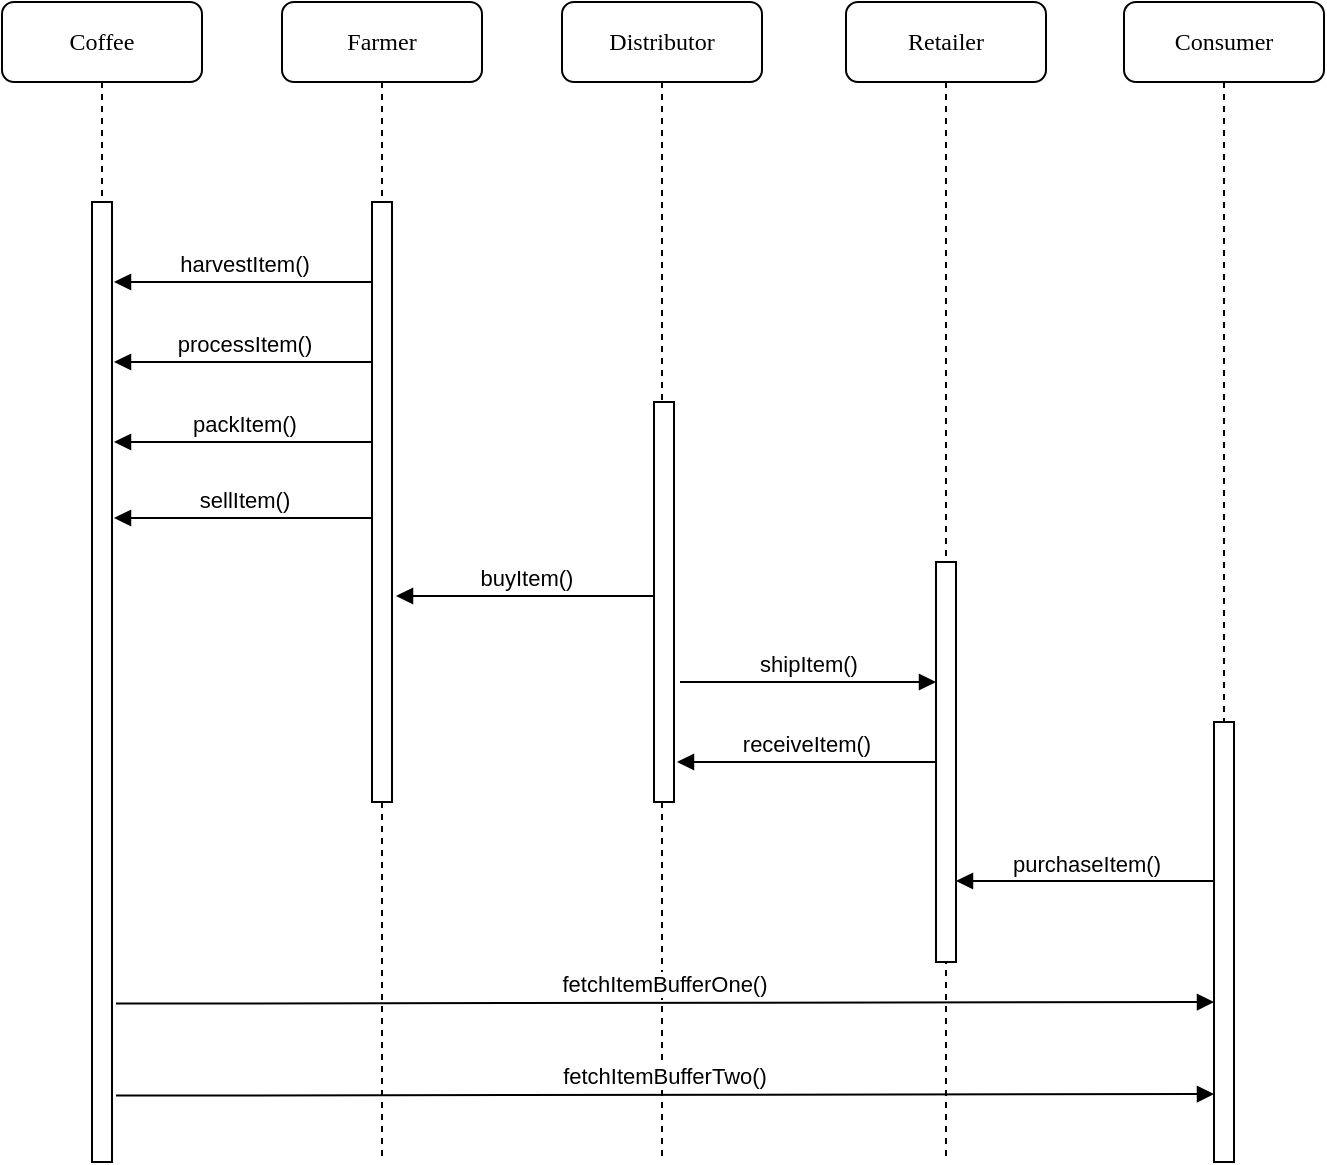 <mxfile version="12.7.5" type="device"><diagram name="Page-1" id="13e1069c-82ec-6db2-03f1-153e76fe0fe0"><mxGraphModel dx="1422" dy="713" grid="1" gridSize="10" guides="1" tooltips="1" connect="1" arrows="1" fold="1" page="1" pageScale="1" pageWidth="1100" pageHeight="850" background="#ffffff" math="0" shadow="0"><root><mxCell id="0"/><mxCell id="1" parent="0"/><mxCell id="7baba1c4bc27f4b0-2" value="Farmer" style="shape=umlLifeline;perimeter=lifelinePerimeter;whiteSpace=wrap;html=1;container=1;collapsible=0;recursiveResize=0;outlineConnect=0;rounded=1;shadow=0;comic=0;labelBackgroundColor=none;strokeWidth=1;fontFamily=Verdana;fontSize=12;align=center;" parent="1" vertex="1"><mxGeometry x="240" y="80" width="100" height="580" as="geometry"/></mxCell><mxCell id="7baba1c4bc27f4b0-10" value="" style="html=1;points=[];perimeter=orthogonalPerimeter;rounded=0;shadow=0;comic=0;labelBackgroundColor=none;strokeWidth=1;fontFamily=Verdana;fontSize=12;align=center;" parent="7baba1c4bc27f4b0-2" vertex="1"><mxGeometry x="45" y="100" width="10" height="300" as="geometry"/></mxCell><mxCell id="7baba1c4bc27f4b0-3" value="Distributor" style="shape=umlLifeline;perimeter=lifelinePerimeter;whiteSpace=wrap;html=1;container=1;collapsible=0;recursiveResize=0;outlineConnect=0;rounded=1;shadow=0;comic=0;labelBackgroundColor=none;strokeWidth=1;fontFamily=Verdana;fontSize=12;align=center;" parent="1" vertex="1"><mxGeometry x="380" y="80" width="100" height="580" as="geometry"/></mxCell><mxCell id="7baba1c4bc27f4b0-13" value="" style="html=1;points=[];perimeter=orthogonalPerimeter;rounded=0;shadow=0;comic=0;labelBackgroundColor=none;strokeWidth=1;fontFamily=Verdana;fontSize=12;align=center;" parent="7baba1c4bc27f4b0-3" vertex="1"><mxGeometry x="46" y="200" width="10" height="200" as="geometry"/></mxCell><mxCell id="7baba1c4bc27f4b0-4" value="Retailer" style="shape=umlLifeline;perimeter=lifelinePerimeter;whiteSpace=wrap;html=1;container=1;collapsible=0;recursiveResize=0;outlineConnect=0;rounded=1;shadow=0;comic=0;labelBackgroundColor=none;strokeWidth=1;fontFamily=Verdana;fontSize=12;align=center;" parent="1" vertex="1"><mxGeometry x="522" y="80" width="100" height="580" as="geometry"/></mxCell><mxCell id="7baba1c4bc27f4b0-5" value="Consumer" style="shape=umlLifeline;perimeter=lifelinePerimeter;whiteSpace=wrap;html=1;container=1;collapsible=0;recursiveResize=0;outlineConnect=0;rounded=1;shadow=0;comic=0;labelBackgroundColor=none;strokeWidth=1;fontFamily=Verdana;fontSize=12;align=center;" parent="1" vertex="1"><mxGeometry x="661" y="80" width="100" height="580" as="geometry"/></mxCell><mxCell id="7baba1c4bc27f4b0-8" value="Coffee" style="shape=umlLifeline;perimeter=lifelinePerimeter;whiteSpace=wrap;html=1;container=1;collapsible=0;recursiveResize=0;outlineConnect=0;rounded=1;shadow=0;comic=0;labelBackgroundColor=none;strokeWidth=1;fontFamily=Verdana;fontSize=12;align=center;" parent="1" vertex="1"><mxGeometry x="100" y="80" width="100" height="580" as="geometry"/></mxCell><mxCell id="7baba1c4bc27f4b0-9" value="" style="html=1;points=[];perimeter=orthogonalPerimeter;rounded=0;shadow=0;comic=0;labelBackgroundColor=none;strokeWidth=1;fontFamily=Verdana;fontSize=12;align=center;" parent="7baba1c4bc27f4b0-8" vertex="1"><mxGeometry x="45" y="100" width="10" height="480" as="geometry"/></mxCell><mxCell id="7baba1c4bc27f4b0-16" value="" style="html=1;points=[];perimeter=orthogonalPerimeter;rounded=0;shadow=0;comic=0;labelBackgroundColor=none;strokeWidth=1;fontFamily=Verdana;fontSize=12;align=center;" parent="1" vertex="1"><mxGeometry x="567" y="360" width="10" height="200" as="geometry"/></mxCell><mxCell id="7baba1c4bc27f4b0-19" value="" style="html=1;points=[];perimeter=orthogonalPerimeter;rounded=0;shadow=0;comic=0;labelBackgroundColor=none;strokeWidth=1;fontFamily=Verdana;fontSize=12;align=center;" parent="1" vertex="1"><mxGeometry x="706" y="440" width="10" height="220" as="geometry"/></mxCell><mxCell id="4x4vH3NQYQTQ__wZF1dT-3" value="harvestItem()" style="html=1;verticalAlign=bottom;endArrow=block;" edge="1" parent="1"><mxGeometry width="80" relative="1" as="geometry"><mxPoint x="285.5" y="220" as="sourcePoint"/><mxPoint x="156" y="220" as="targetPoint"/></mxGeometry></mxCell><mxCell id="4x4vH3NQYQTQ__wZF1dT-4" value="processItem()" style="html=1;verticalAlign=bottom;endArrow=block;" edge="1" parent="1"><mxGeometry width="80" relative="1" as="geometry"><mxPoint x="285.5" y="260" as="sourcePoint"/><mxPoint x="156" y="260" as="targetPoint"/></mxGeometry></mxCell><mxCell id="4x4vH3NQYQTQ__wZF1dT-5" value="packItem()" style="html=1;verticalAlign=bottom;endArrow=block;" edge="1" parent="1"><mxGeometry width="80" relative="1" as="geometry"><mxPoint x="285.5" y="300" as="sourcePoint"/><mxPoint x="156" y="300" as="targetPoint"/></mxGeometry></mxCell><mxCell id="4x4vH3NQYQTQ__wZF1dT-6" value="sellItem()" style="html=1;verticalAlign=bottom;endArrow=block;" edge="1" parent="1"><mxGeometry width="80" relative="1" as="geometry"><mxPoint x="285.5" y="338" as="sourcePoint"/><mxPoint x="156" y="338" as="targetPoint"/></mxGeometry></mxCell><mxCell id="4x4vH3NQYQTQ__wZF1dT-11" value="shipItem()" style="html=1;verticalAlign=bottom;endArrow=block;" edge="1" parent="1" target="7baba1c4bc27f4b0-16"><mxGeometry width="80" relative="1" as="geometry"><mxPoint x="439" y="420" as="sourcePoint"/><mxPoint x="519" y="420" as="targetPoint"/></mxGeometry></mxCell><mxCell id="4x4vH3NQYQTQ__wZF1dT-12" value="buyItem()" style="html=1;verticalAlign=bottom;endArrow=block;" edge="1" parent="1"><mxGeometry width="80" relative="1" as="geometry"><mxPoint x="426.5" y="377" as="sourcePoint"/><mxPoint x="297" y="377" as="targetPoint"/></mxGeometry></mxCell><mxCell id="4x4vH3NQYQTQ__wZF1dT-13" value="receiveItem()" style="html=1;verticalAlign=bottom;endArrow=block;" edge="1" parent="1"><mxGeometry width="80" relative="1" as="geometry"><mxPoint x="567" y="460" as="sourcePoint"/><mxPoint x="437.5" y="460" as="targetPoint"/></mxGeometry></mxCell><mxCell id="4x4vH3NQYQTQ__wZF1dT-15" value="purchaseItem()" style="html=1;verticalAlign=bottom;endArrow=block;" edge="1" parent="1"><mxGeometry width="80" relative="1" as="geometry"><mxPoint x="706.5" y="519.5" as="sourcePoint"/><mxPoint x="577" y="519.5" as="targetPoint"/></mxGeometry></mxCell><mxCell id="4x4vH3NQYQTQ__wZF1dT-16" value="fetchItemBufferOne()" style="html=1;verticalAlign=bottom;endArrow=block;exitX=1.2;exitY=0.835;exitDx=0;exitDy=0;exitPerimeter=0;" edge="1" parent="1" source="7baba1c4bc27f4b0-9"><mxGeometry width="80" relative="1" as="geometry"><mxPoint x="160" y="580" as="sourcePoint"/><mxPoint x="706" y="580" as="targetPoint"/></mxGeometry></mxCell><mxCell id="4x4vH3NQYQTQ__wZF1dT-18" value="fetchItemBufferTwo()" style="html=1;verticalAlign=bottom;endArrow=block;exitX=1.2;exitY=0.835;exitDx=0;exitDy=0;exitPerimeter=0;" edge="1" parent="1"><mxGeometry width="80" relative="1" as="geometry"><mxPoint x="157" y="626.8" as="sourcePoint"/><mxPoint x="706" y="626" as="targetPoint"/></mxGeometry></mxCell></root></mxGraphModel></diagram></mxfile>